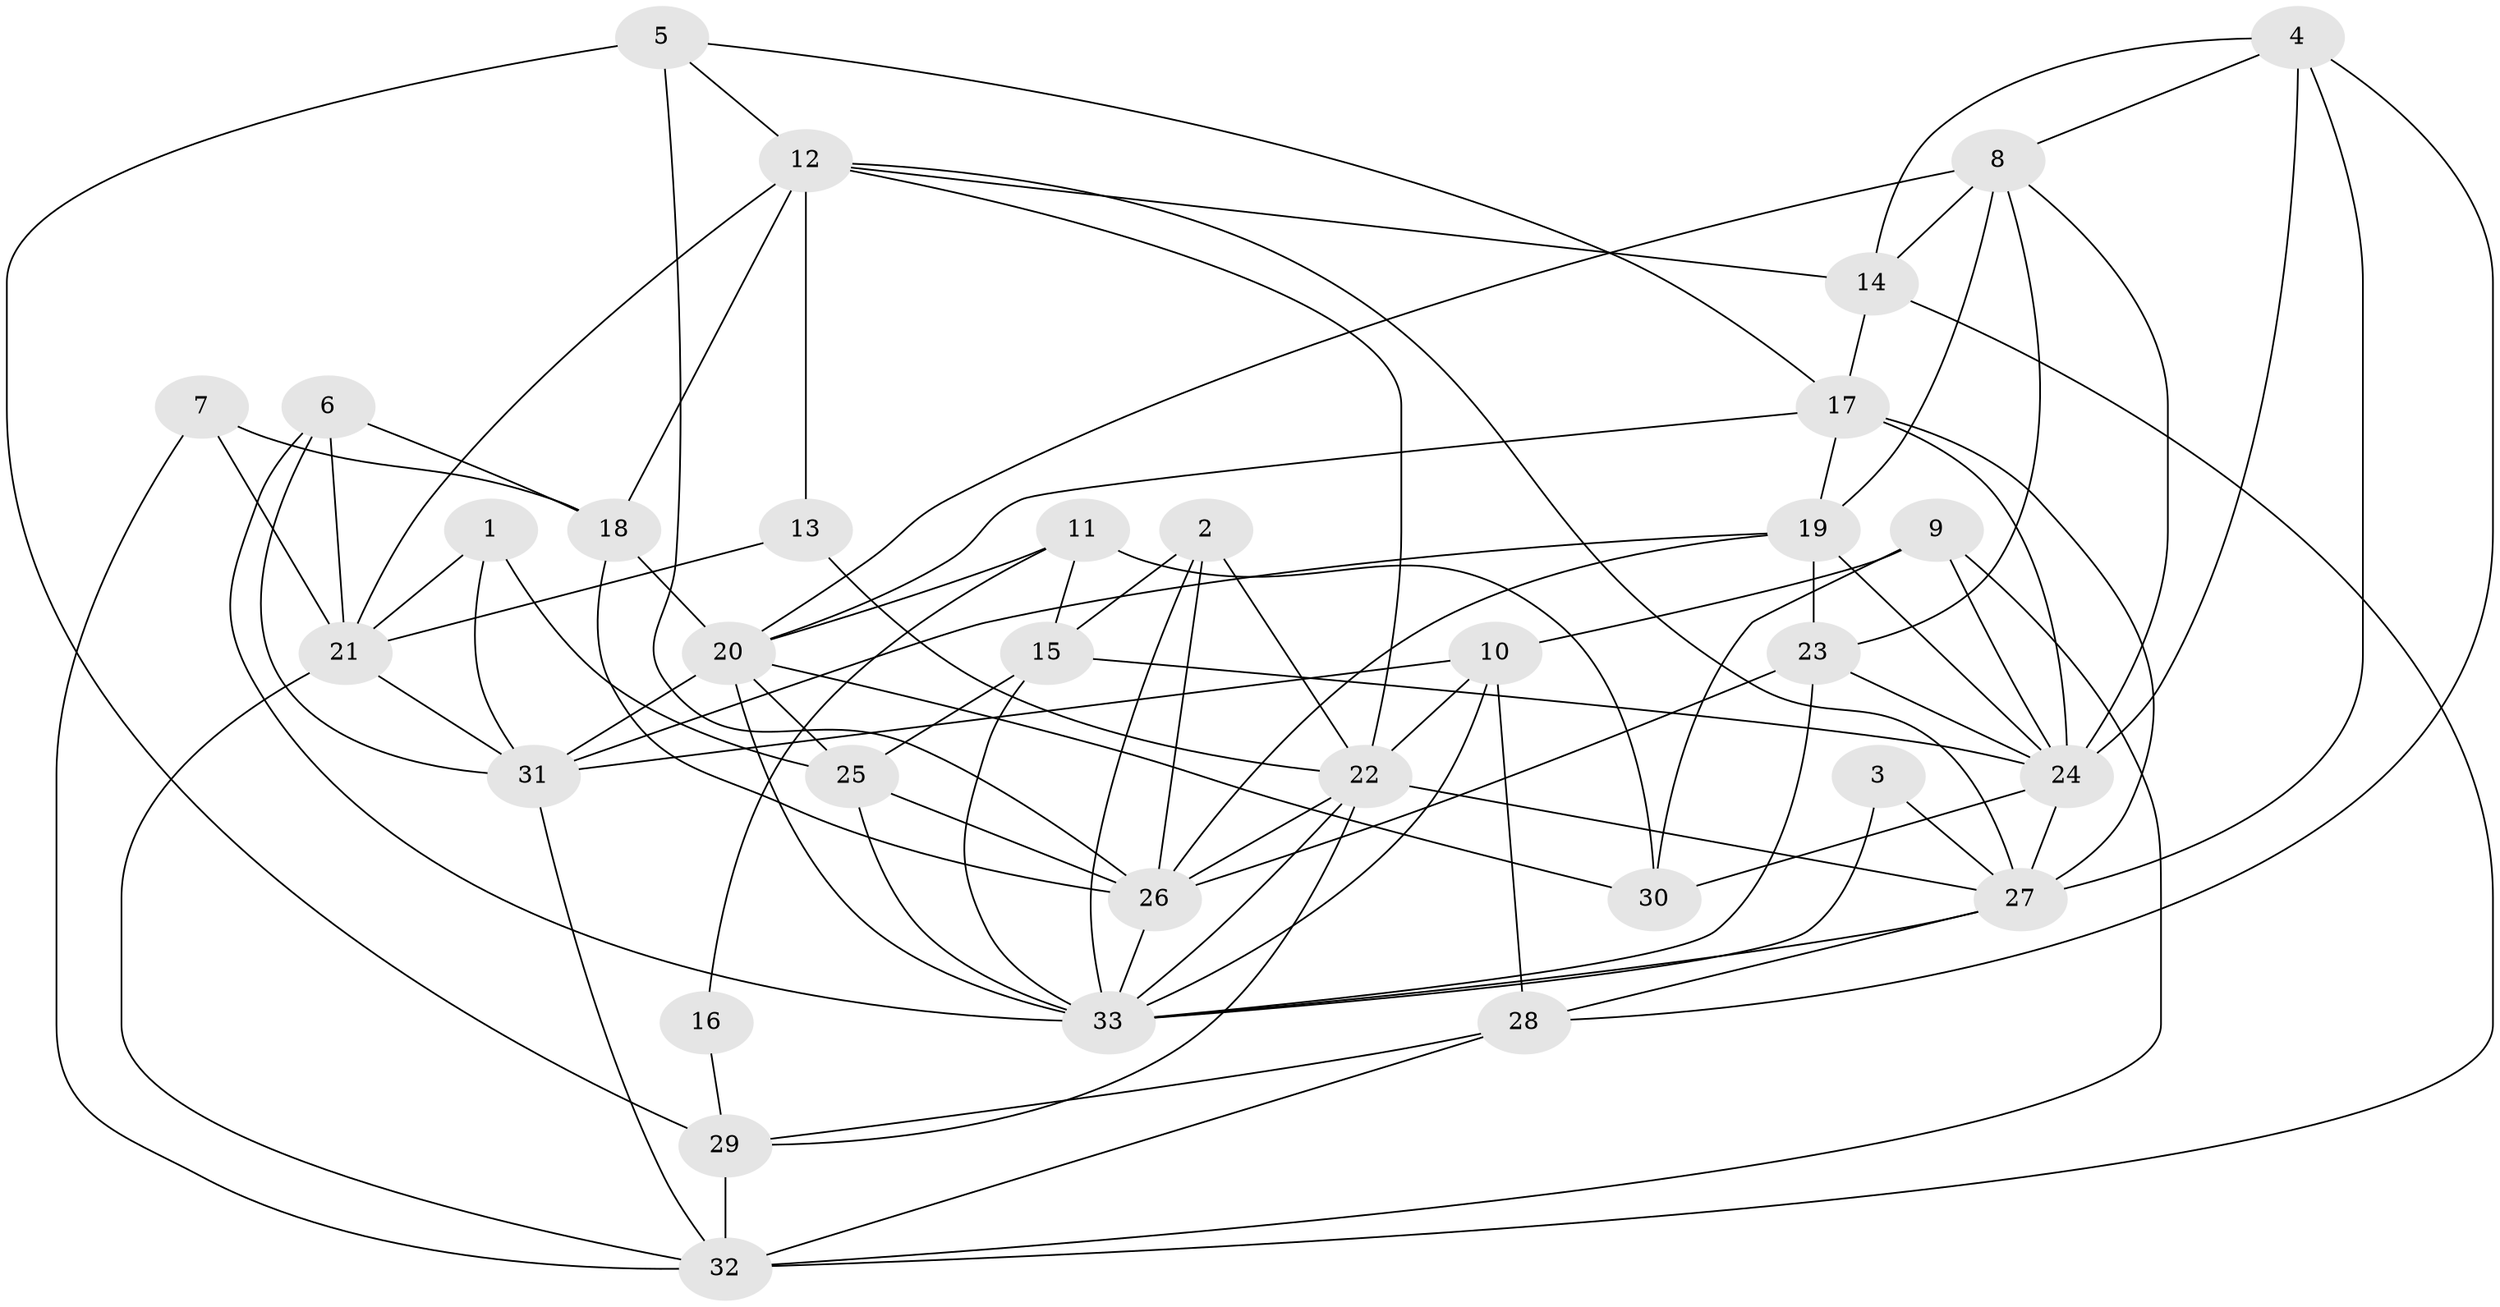 // original degree distribution, {5: 0.16666666666666666, 3: 0.30303030303030304, 4: 0.3333333333333333, 2: 0.07575757575757576, 6: 0.07575757575757576, 7: 0.045454545454545456}
// Generated by graph-tools (version 1.1) at 2025/50/03/09/25 03:50:05]
// undirected, 33 vertices, 90 edges
graph export_dot {
graph [start="1"]
  node [color=gray90,style=filled];
  1;
  2;
  3;
  4;
  5;
  6;
  7;
  8;
  9;
  10;
  11;
  12;
  13;
  14;
  15;
  16;
  17;
  18;
  19;
  20;
  21;
  22;
  23;
  24;
  25;
  26;
  27;
  28;
  29;
  30;
  31;
  32;
  33;
  1 -- 21 [weight=1.0];
  1 -- 25 [weight=1.0];
  1 -- 31 [weight=1.0];
  2 -- 15 [weight=1.0];
  2 -- 22 [weight=1.0];
  2 -- 26 [weight=1.0];
  2 -- 33 [weight=1.0];
  3 -- 27 [weight=1.0];
  3 -- 33 [weight=1.0];
  4 -- 8 [weight=1.0];
  4 -- 14 [weight=1.0];
  4 -- 24 [weight=1.0];
  4 -- 27 [weight=2.0];
  4 -- 28 [weight=1.0];
  5 -- 12 [weight=1.0];
  5 -- 17 [weight=1.0];
  5 -- 26 [weight=1.0];
  5 -- 29 [weight=1.0];
  6 -- 18 [weight=1.0];
  6 -- 21 [weight=1.0];
  6 -- 31 [weight=1.0];
  6 -- 33 [weight=1.0];
  7 -- 18 [weight=1.0];
  7 -- 21 [weight=1.0];
  7 -- 32 [weight=1.0];
  8 -- 14 [weight=1.0];
  8 -- 19 [weight=1.0];
  8 -- 20 [weight=1.0];
  8 -- 23 [weight=1.0];
  8 -- 24 [weight=1.0];
  9 -- 10 [weight=1.0];
  9 -- 24 [weight=1.0];
  9 -- 30 [weight=1.0];
  9 -- 32 [weight=1.0];
  10 -- 22 [weight=1.0];
  10 -- 28 [weight=1.0];
  10 -- 31 [weight=1.0];
  10 -- 33 [weight=1.0];
  11 -- 15 [weight=1.0];
  11 -- 16 [weight=1.0];
  11 -- 20 [weight=1.0];
  11 -- 30 [weight=1.0];
  12 -- 13 [weight=1.0];
  12 -- 14 [weight=1.0];
  12 -- 18 [weight=1.0];
  12 -- 21 [weight=1.0];
  12 -- 22 [weight=1.0];
  12 -- 27 [weight=1.0];
  13 -- 21 [weight=1.0];
  13 -- 22 [weight=1.0];
  14 -- 17 [weight=1.0];
  14 -- 32 [weight=1.0];
  15 -- 24 [weight=1.0];
  15 -- 25 [weight=1.0];
  15 -- 33 [weight=1.0];
  16 -- 29 [weight=1.0];
  17 -- 19 [weight=1.0];
  17 -- 20 [weight=1.0];
  17 -- 24 [weight=1.0];
  17 -- 27 [weight=1.0];
  18 -- 20 [weight=1.0];
  18 -- 26 [weight=1.0];
  19 -- 23 [weight=1.0];
  19 -- 24 [weight=1.0];
  19 -- 26 [weight=1.0];
  19 -- 31 [weight=1.0];
  20 -- 25 [weight=1.0];
  20 -- 30 [weight=1.0];
  20 -- 31 [weight=1.0];
  20 -- 33 [weight=1.0];
  21 -- 31 [weight=1.0];
  21 -- 32 [weight=1.0];
  22 -- 26 [weight=1.0];
  22 -- 27 [weight=1.0];
  22 -- 29 [weight=1.0];
  22 -- 33 [weight=1.0];
  23 -- 24 [weight=1.0];
  23 -- 26 [weight=1.0];
  23 -- 33 [weight=1.0];
  24 -- 27 [weight=2.0];
  24 -- 30 [weight=1.0];
  25 -- 26 [weight=1.0];
  25 -- 33 [weight=2.0];
  26 -- 33 [weight=1.0];
  27 -- 28 [weight=1.0];
  27 -- 33 [weight=1.0];
  28 -- 29 [weight=1.0];
  28 -- 32 [weight=1.0];
  29 -- 32 [weight=1.0];
  31 -- 32 [weight=1.0];
}
